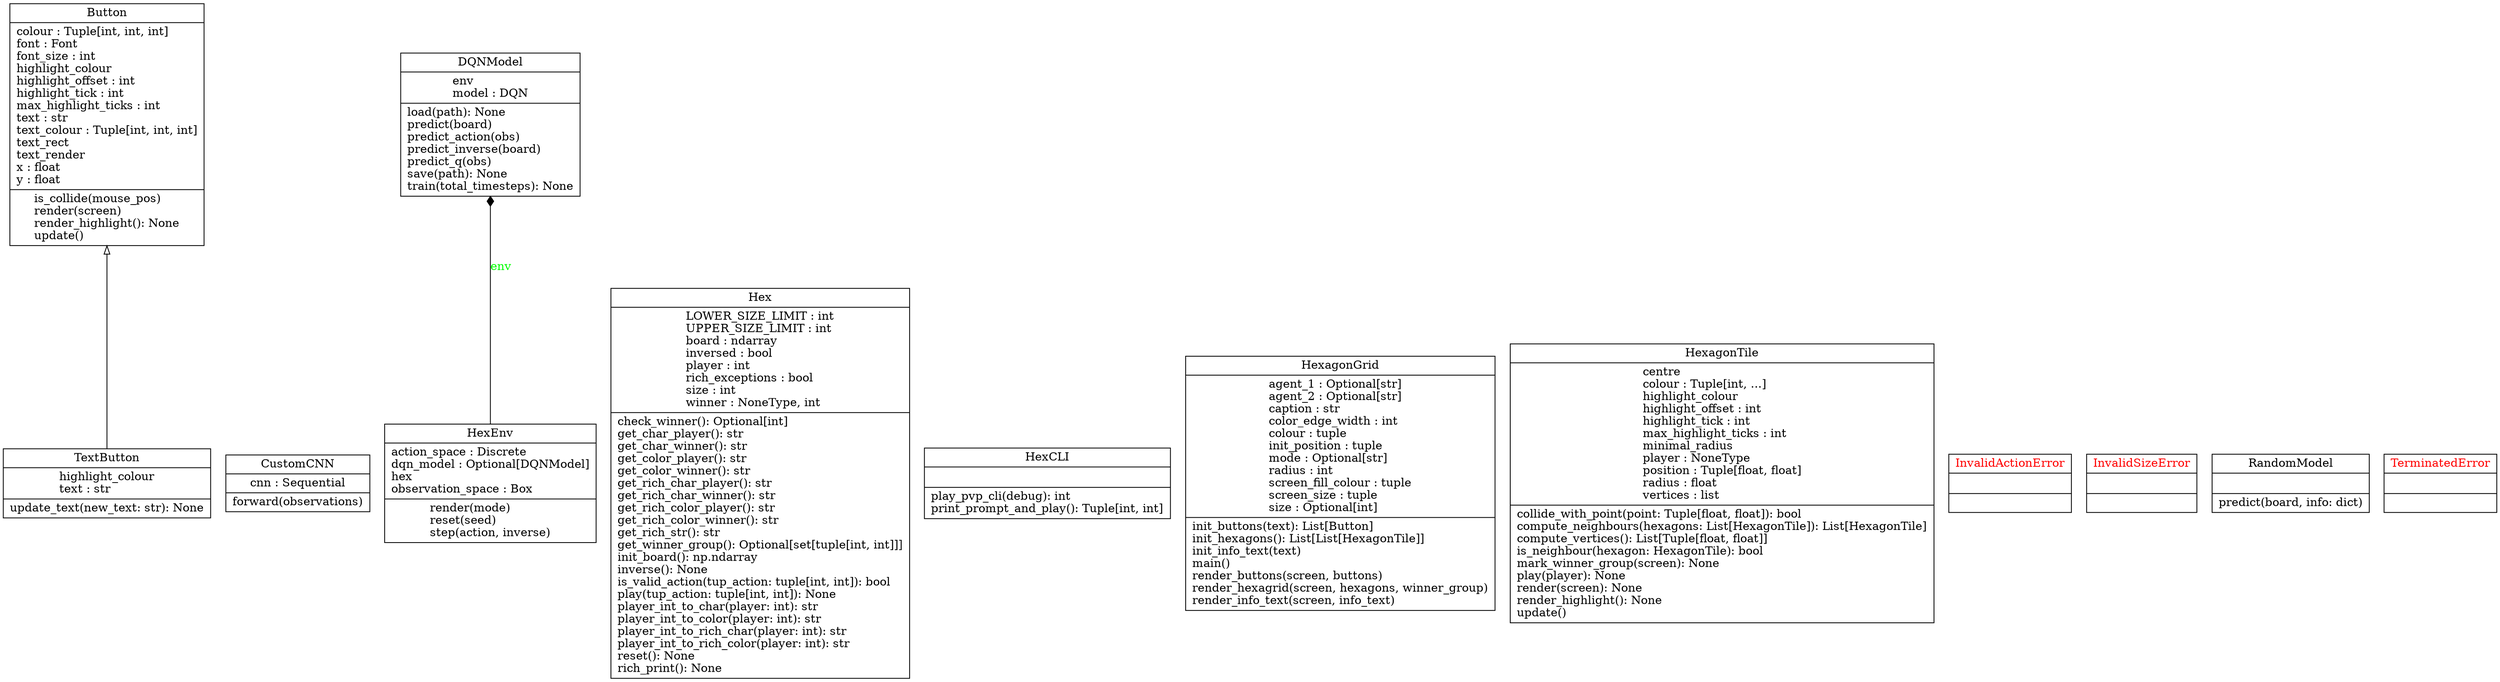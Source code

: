 digraph "classes" {
rankdir=BT
charset="utf-8"
"hex_rl.pyg_button.Button" [color="black", fontcolor="black", label=<{Button|colour : Tuple[int, int, int]<br ALIGN="LEFT"/>font : Font<br ALIGN="LEFT"/>font_size : int<br ALIGN="LEFT"/>highlight_colour<br ALIGN="LEFT"/>highlight_offset : int<br ALIGN="LEFT"/>highlight_tick : int<br ALIGN="LEFT"/>max_highlight_ticks : int<br ALIGN="LEFT"/>text : str<br ALIGN="LEFT"/>text_colour : Tuple[int, int, int]<br ALIGN="LEFT"/>text_rect<br ALIGN="LEFT"/>text_render<br ALIGN="LEFT"/>x : float<br ALIGN="LEFT"/>y : float<br ALIGN="LEFT"/>|is_collide(mouse_pos)<br ALIGN="LEFT"/>render(screen)<br ALIGN="LEFT"/>render_highlight(): None<br ALIGN="LEFT"/>update()<br ALIGN="LEFT"/>}>, shape="record", style="solid"];
"hex_rl.model_dqn.CustomCNN" [color="black", fontcolor="black", label=<{CustomCNN|cnn : Sequential<br ALIGN="LEFT"/>|forward(observations)<br ALIGN="LEFT"/>}>, shape="record", style="solid"];
"hex_rl.model_dqn.DQNModel" [color="black", fontcolor="black", label=<{DQNModel|env<br ALIGN="LEFT"/>model : DQN<br ALIGN="LEFT"/>|load(path): None<br ALIGN="LEFT"/>predict(board)<br ALIGN="LEFT"/>predict_action(obs)<br ALIGN="LEFT"/>predict_inverse(board)<br ALIGN="LEFT"/>predict_q(obs)<br ALIGN="LEFT"/>save(path): None<br ALIGN="LEFT"/>train(total_timesteps): None<br ALIGN="LEFT"/>}>, shape="record", style="solid"];
"hex_rl.hex.Hex" [color="black", fontcolor="black", label=<{Hex|LOWER_SIZE_LIMIT : int<br ALIGN="LEFT"/>UPPER_SIZE_LIMIT : int<br ALIGN="LEFT"/>board : ndarray<br ALIGN="LEFT"/>inversed : bool<br ALIGN="LEFT"/>player : int<br ALIGN="LEFT"/>rich_exceptions : bool<br ALIGN="LEFT"/>size : int<br ALIGN="LEFT"/>winner : NoneType, int<br ALIGN="LEFT"/>|check_winner(): Optional[int]<br ALIGN="LEFT"/>get_char_player(): str<br ALIGN="LEFT"/>get_char_winner(): str<br ALIGN="LEFT"/>get_color_player(): str<br ALIGN="LEFT"/>get_color_winner(): str<br ALIGN="LEFT"/>get_rich_char_player(): str<br ALIGN="LEFT"/>get_rich_char_winner(): str<br ALIGN="LEFT"/>get_rich_color_player(): str<br ALIGN="LEFT"/>get_rich_color_winner(): str<br ALIGN="LEFT"/>get_rich_str(): str<br ALIGN="LEFT"/>get_winner_group(): Optional[set[tuple[int, int]]]<br ALIGN="LEFT"/>init_board(): np.ndarray<br ALIGN="LEFT"/>inverse(): None<br ALIGN="LEFT"/>is_valid_action(tup_action: tuple[int, int]): bool<br ALIGN="LEFT"/>play(tup_action: tuple[int, int]): None<br ALIGN="LEFT"/>player_int_to_char(player: int): str<br ALIGN="LEFT"/>player_int_to_color(player: int): str<br ALIGN="LEFT"/>player_int_to_rich_char(player: int): str<br ALIGN="LEFT"/>player_int_to_rich_color(player: int): str<br ALIGN="LEFT"/>reset(): None<br ALIGN="LEFT"/>rich_print(): None<br ALIGN="LEFT"/>}>, shape="record", style="solid"];
"hex_rl.hex_cli_api.HexCLI" [color="black", fontcolor="black", label=<{HexCLI|<br ALIGN="LEFT"/>|play_pvp_cli(debug): int<br ALIGN="LEFT"/>print_prompt_and_play(): Tuple[int, int]<br ALIGN="LEFT"/>}>, shape="record", style="solid"];
"hex_rl.model_dqn.HexEnv" [color="black", fontcolor="black", label=<{HexEnv|action_space : Discrete<br ALIGN="LEFT"/>dqn_model : Optional[DQNModel]<br ALIGN="LEFT"/>hex<br ALIGN="LEFT"/>observation_space : Box<br ALIGN="LEFT"/>|render(mode)<br ALIGN="LEFT"/>reset(seed)<br ALIGN="LEFT"/>step(action, inverse)<br ALIGN="LEFT"/>}>, shape="record", style="solid"];
"hex_rl.pyg_hexagrid.HexagonGrid" [color="black", fontcolor="black", label=<{HexagonGrid|agent_1 : Optional[str]<br ALIGN="LEFT"/>agent_2 : Optional[str]<br ALIGN="LEFT"/>caption : str<br ALIGN="LEFT"/>color_edge_width : int<br ALIGN="LEFT"/>colour : tuple<br ALIGN="LEFT"/>init_position : tuple<br ALIGN="LEFT"/>mode : Optional[str]<br ALIGN="LEFT"/>radius : int<br ALIGN="LEFT"/>screen_fill_colour : tuple<br ALIGN="LEFT"/>screen_size : tuple<br ALIGN="LEFT"/>size : Optional[int]<br ALIGN="LEFT"/>|init_buttons(text): List[Button]<br ALIGN="LEFT"/>init_hexagons(): List[List[HexagonTile]]<br ALIGN="LEFT"/>init_info_text(text)<br ALIGN="LEFT"/>main()<br ALIGN="LEFT"/>render_buttons(screen, buttons)<br ALIGN="LEFT"/>render_hexagrid(screen, hexagons, winner_group)<br ALIGN="LEFT"/>render_info_text(screen, info_text)<br ALIGN="LEFT"/>}>, shape="record", style="solid"];
"hex_rl.pyg_hexagon.HexagonTile" [color="black", fontcolor="black", label=<{HexagonTile|centre<br ALIGN="LEFT"/>colour : Tuple[int, ...]<br ALIGN="LEFT"/>highlight_colour<br ALIGN="LEFT"/>highlight_offset : int<br ALIGN="LEFT"/>highlight_tick : int<br ALIGN="LEFT"/>max_highlight_ticks : int<br ALIGN="LEFT"/>minimal_radius<br ALIGN="LEFT"/>player : NoneType<br ALIGN="LEFT"/>position : Tuple[float, float]<br ALIGN="LEFT"/>radius : float<br ALIGN="LEFT"/>vertices : list<br ALIGN="LEFT"/>|collide_with_point(point: Tuple[float, float]): bool<br ALIGN="LEFT"/>compute_neighbours(hexagons: List[HexagonTile]): List[HexagonTile]<br ALIGN="LEFT"/>compute_vertices(): List[Tuple[float, float]]<br ALIGN="LEFT"/>is_neighbour(hexagon: HexagonTile): bool<br ALIGN="LEFT"/>mark_winner_group(screen): None<br ALIGN="LEFT"/>play(player): None<br ALIGN="LEFT"/>render(screen): None<br ALIGN="LEFT"/>render_highlight(): None<br ALIGN="LEFT"/>update()<br ALIGN="LEFT"/>}>, shape="record", style="solid"];
"hex_rl.hex.InvalidActionError" [color="black", fontcolor="red", label=<{InvalidActionError|<br ALIGN="LEFT"/>|}>, shape="record", style="solid"];
"hex_rl.hex.InvalidSizeError" [color="black", fontcolor="red", label=<{InvalidSizeError|<br ALIGN="LEFT"/>|}>, shape="record", style="solid"];
"hex_rl.model_random.RandomModel" [color="black", fontcolor="black", label=<{RandomModel|<br ALIGN="LEFT"/>|predict(board, info: dict)<br ALIGN="LEFT"/>}>, shape="record", style="solid"];
"hex_rl.hex.TerminatedError" [color="black", fontcolor="red", label=<{TerminatedError|<br ALIGN="LEFT"/>|}>, shape="record", style="solid"];
"hex_rl.pyg_button.TextButton" [color="black", fontcolor="black", label=<{TextButton|highlight_colour<br ALIGN="LEFT"/>text : str<br ALIGN="LEFT"/>|update_text(new_text: str): None<br ALIGN="LEFT"/>}>, shape="record", style="solid"];
"hex_rl.pyg_button.TextButton" -> "hex_rl.pyg_button.Button" [arrowhead="empty", arrowtail="none"];
"hex_rl.model_dqn.HexEnv" -> "hex_rl.model_dqn.DQNModel" [arrowhead="diamond", arrowtail="none", fontcolor="green", label="env", style="solid"];
}
